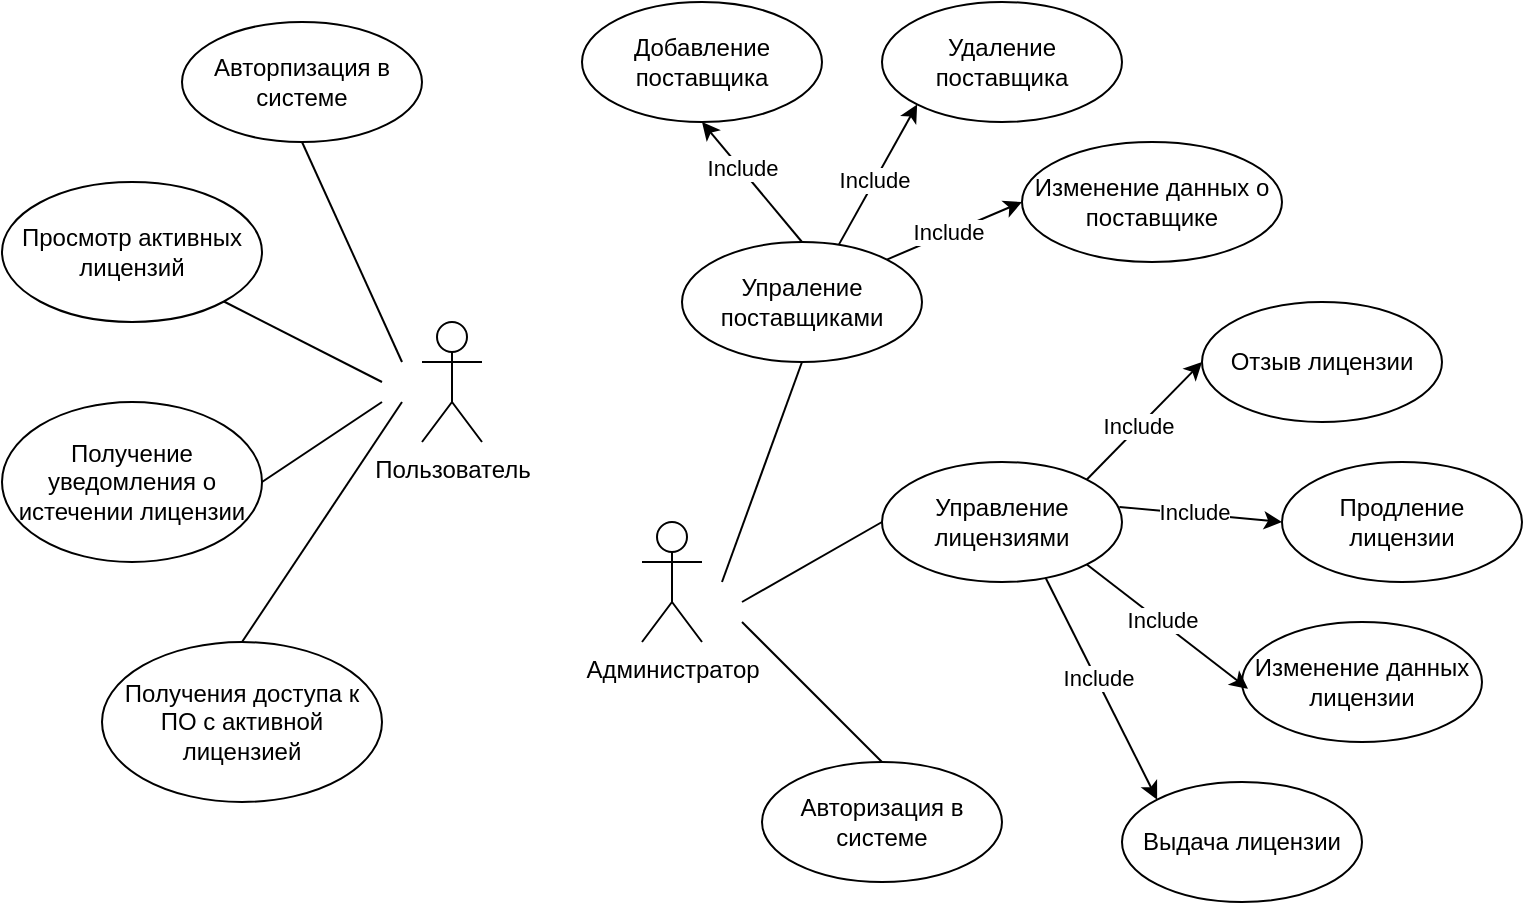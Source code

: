 <mxfile version="21.6.8" type="device">
  <diagram name="Страница — 1" id="VjvKcO8ryV0LRnuHkB8O">
    <mxGraphModel dx="1050" dy="629" grid="0" gridSize="10" guides="1" tooltips="1" connect="1" arrows="1" fold="1" page="1" pageScale="1" pageWidth="827" pageHeight="1169" math="0" shadow="0">
      <root>
        <mxCell id="0" />
        <mxCell id="1" parent="0" />
        <mxCell id="dO7zKge_xhxy4rsGCmZ1-10" style="rounded=0;orthogonalLoop=1;jettySize=auto;html=1;entryX=0.5;entryY=1;entryDx=0;entryDy=0;endArrow=none;endFill=0;" parent="1" target="dO7zKge_xhxy4rsGCmZ1-5" edge="1">
          <mxGeometry relative="1" as="geometry">
            <mxPoint x="230" y="340" as="sourcePoint" />
          </mxGeometry>
        </mxCell>
        <mxCell id="dO7zKge_xhxy4rsGCmZ1-1" value="Пользователь" style="shape=umlActor;verticalLabelPosition=bottom;verticalAlign=top;html=1;outlineConnect=0;" parent="1" vertex="1">
          <mxGeometry x="240" y="320" width="30" height="60" as="geometry" />
        </mxCell>
        <mxCell id="dO7zKge_xhxy4rsGCmZ1-2" value="Администратор" style="shape=umlActor;verticalLabelPosition=bottom;verticalAlign=top;html=1;outlineConnect=0;" parent="1" vertex="1">
          <mxGeometry x="350" y="420" width="30" height="60" as="geometry" />
        </mxCell>
        <mxCell id="dO7zKge_xhxy4rsGCmZ1-5" value="Авторпизация в системе" style="ellipse;whiteSpace=wrap;html=1;" parent="1" vertex="1">
          <mxGeometry x="120" y="170" width="120" height="60" as="geometry" />
        </mxCell>
        <mxCell id="dO7zKge_xhxy4rsGCmZ1-6" value="Просмотр активных лицензий" style="ellipse;whiteSpace=wrap;html=1;" parent="1" vertex="1">
          <mxGeometry x="30" y="250" width="130" height="70" as="geometry" />
        </mxCell>
        <mxCell id="dO7zKge_xhxy4rsGCmZ1-7" value="Получение уведомления о истечении лицензии" style="ellipse;whiteSpace=wrap;html=1;" parent="1" vertex="1">
          <mxGeometry x="30" y="360" width="130" height="80" as="geometry" />
        </mxCell>
        <mxCell id="dO7zKge_xhxy4rsGCmZ1-8" value="Получения доступа к ПО с активной лицензией" style="ellipse;whiteSpace=wrap;html=1;" parent="1" vertex="1">
          <mxGeometry x="80" y="480" width="140" height="80" as="geometry" />
        </mxCell>
        <mxCell id="dO7zKge_xhxy4rsGCmZ1-11" style="rounded=0;orthogonalLoop=1;jettySize=auto;html=1;entryX=1;entryY=1;entryDx=0;entryDy=0;endArrow=none;endFill=0;" parent="1" target="dO7zKge_xhxy4rsGCmZ1-6" edge="1">
          <mxGeometry relative="1" as="geometry">
            <mxPoint x="220" y="350" as="sourcePoint" />
            <mxPoint x="190" y="240" as="targetPoint" />
          </mxGeometry>
        </mxCell>
        <mxCell id="dO7zKge_xhxy4rsGCmZ1-12" style="rounded=0;orthogonalLoop=1;jettySize=auto;html=1;entryX=1;entryY=0.5;entryDx=0;entryDy=0;endArrow=none;endFill=0;" parent="1" target="dO7zKge_xhxy4rsGCmZ1-7" edge="1">
          <mxGeometry relative="1" as="geometry">
            <mxPoint x="220" y="360" as="sourcePoint" />
            <mxPoint x="151" y="320" as="targetPoint" />
          </mxGeometry>
        </mxCell>
        <mxCell id="dO7zKge_xhxy4rsGCmZ1-13" style="rounded=0;orthogonalLoop=1;jettySize=auto;html=1;entryX=0.5;entryY=0;entryDx=0;entryDy=0;endArrow=none;endFill=0;" parent="1" target="dO7zKge_xhxy4rsGCmZ1-8" edge="1">
          <mxGeometry relative="1" as="geometry">
            <mxPoint x="230" y="360" as="sourcePoint" />
            <mxPoint x="170" y="410" as="targetPoint" />
          </mxGeometry>
        </mxCell>
        <mxCell id="dO7zKge_xhxy4rsGCmZ1-27" style="rounded=0;orthogonalLoop=1;jettySize=auto;html=1;exitX=0.5;exitY=0;exitDx=0;exitDy=0;entryX=0.5;entryY=1;entryDx=0;entryDy=0;" parent="1" source="dO7zKge_xhxy4rsGCmZ1-14" target="dO7zKge_xhxy4rsGCmZ1-20" edge="1">
          <mxGeometry relative="1" as="geometry" />
        </mxCell>
        <mxCell id="dO7zKge_xhxy4rsGCmZ1-28" value="Include" style="edgeLabel;html=1;align=center;verticalAlign=middle;resizable=0;points=[];" parent="dO7zKge_xhxy4rsGCmZ1-27" vertex="1" connectable="0">
          <mxGeometry x="0.23" relative="1" as="geometry">
            <mxPoint as="offset" />
          </mxGeometry>
        </mxCell>
        <mxCell id="dO7zKge_xhxy4rsGCmZ1-30" style="rounded=0;orthogonalLoop=1;jettySize=auto;html=1;exitX=0.653;exitY=0.024;exitDx=0;exitDy=0;entryX=0;entryY=1;entryDx=0;entryDy=0;exitPerimeter=0;" parent="1" source="dO7zKge_xhxy4rsGCmZ1-14" target="dO7zKge_xhxy4rsGCmZ1-21" edge="1">
          <mxGeometry relative="1" as="geometry" />
        </mxCell>
        <mxCell id="dO7zKge_xhxy4rsGCmZ1-31" value="Include" style="edgeLabel;html=1;align=center;verticalAlign=middle;resizable=0;points=[];" parent="dO7zKge_xhxy4rsGCmZ1-30" vertex="1" connectable="0">
          <mxGeometry x="-0.084" y="1" relative="1" as="geometry">
            <mxPoint as="offset" />
          </mxGeometry>
        </mxCell>
        <mxCell id="dO7zKge_xhxy4rsGCmZ1-14" value="Упраление поставщиками" style="ellipse;whiteSpace=wrap;html=1;" parent="1" vertex="1">
          <mxGeometry x="370" y="280" width="120" height="60" as="geometry" />
        </mxCell>
        <mxCell id="dO7zKge_xhxy4rsGCmZ1-15" value="Управление лицензиями" style="ellipse;whiteSpace=wrap;html=1;" parent="1" vertex="1">
          <mxGeometry x="470" y="390" width="120" height="60" as="geometry" />
        </mxCell>
        <mxCell id="dO7zKge_xhxy4rsGCmZ1-16" value="Авторизация в системе" style="ellipse;whiteSpace=wrap;html=1;" parent="1" vertex="1">
          <mxGeometry x="410" y="540" width="120" height="60" as="geometry" />
        </mxCell>
        <mxCell id="dO7zKge_xhxy4rsGCmZ1-17" style="rounded=0;orthogonalLoop=1;jettySize=auto;html=1;endArrow=none;endFill=0;exitX=0.5;exitY=0;exitDx=0;exitDy=0;" parent="1" source="dO7zKge_xhxy4rsGCmZ1-16" edge="1">
          <mxGeometry relative="1" as="geometry">
            <mxPoint x="130" y="450" as="sourcePoint" />
            <mxPoint x="400" y="470" as="targetPoint" />
          </mxGeometry>
        </mxCell>
        <mxCell id="dO7zKge_xhxy4rsGCmZ1-18" style="rounded=0;orthogonalLoop=1;jettySize=auto;html=1;endArrow=none;endFill=0;exitX=0;exitY=0.5;exitDx=0;exitDy=0;" parent="1" source="dO7zKge_xhxy4rsGCmZ1-15" edge="1">
          <mxGeometry relative="1" as="geometry">
            <mxPoint x="480" y="550" as="sourcePoint" />
            <mxPoint x="400" y="460" as="targetPoint" />
          </mxGeometry>
        </mxCell>
        <mxCell id="dO7zKge_xhxy4rsGCmZ1-19" style="rounded=0;orthogonalLoop=1;jettySize=auto;html=1;endArrow=none;endFill=0;exitX=0.5;exitY=1;exitDx=0;exitDy=0;" parent="1" source="dO7zKge_xhxy4rsGCmZ1-14" edge="1">
          <mxGeometry relative="1" as="geometry">
            <mxPoint x="480" y="430" as="sourcePoint" />
            <mxPoint x="390" y="450" as="targetPoint" />
          </mxGeometry>
        </mxCell>
        <mxCell id="dO7zKge_xhxy4rsGCmZ1-20" value="Добавление поставщика" style="ellipse;whiteSpace=wrap;html=1;" parent="1" vertex="1">
          <mxGeometry x="320" y="160" width="120" height="60" as="geometry" />
        </mxCell>
        <mxCell id="dO7zKge_xhxy4rsGCmZ1-21" value="Удаление поставщика" style="ellipse;whiteSpace=wrap;html=1;" parent="1" vertex="1">
          <mxGeometry x="470" y="160" width="120" height="60" as="geometry" />
        </mxCell>
        <mxCell id="dO7zKge_xhxy4rsGCmZ1-22" value="Изменение данных о поставщике" style="ellipse;whiteSpace=wrap;html=1;" parent="1" vertex="1">
          <mxGeometry x="540" y="230" width="130" height="60" as="geometry" />
        </mxCell>
        <mxCell id="dO7zKge_xhxy4rsGCmZ1-23" value="Отзыв лицензии" style="ellipse;whiteSpace=wrap;html=1;" parent="1" vertex="1">
          <mxGeometry x="630" y="310" width="120" height="60" as="geometry" />
        </mxCell>
        <mxCell id="dO7zKge_xhxy4rsGCmZ1-24" value="Продление лицензии" style="ellipse;whiteSpace=wrap;html=1;" parent="1" vertex="1">
          <mxGeometry x="670" y="390" width="120" height="60" as="geometry" />
        </mxCell>
        <mxCell id="dO7zKge_xhxy4rsGCmZ1-25" value="Выдача лицензии" style="ellipse;whiteSpace=wrap;html=1;" parent="1" vertex="1">
          <mxGeometry x="590" y="550" width="120" height="60" as="geometry" />
        </mxCell>
        <mxCell id="dO7zKge_xhxy4rsGCmZ1-26" value="Изменение данных лицензии" style="ellipse;whiteSpace=wrap;html=1;" parent="1" vertex="1">
          <mxGeometry x="650" y="470" width="120" height="60" as="geometry" />
        </mxCell>
        <mxCell id="dO7zKge_xhxy4rsGCmZ1-32" style="rounded=0;orthogonalLoop=1;jettySize=auto;html=1;exitX=1;exitY=0;exitDx=0;exitDy=0;entryX=0;entryY=0.5;entryDx=0;entryDy=0;" parent="1" source="dO7zKge_xhxy4rsGCmZ1-14" target="dO7zKge_xhxy4rsGCmZ1-22" edge="1">
          <mxGeometry relative="1" as="geometry">
            <mxPoint x="458" y="291" as="sourcePoint" />
            <mxPoint x="498" y="221" as="targetPoint" />
          </mxGeometry>
        </mxCell>
        <mxCell id="dO7zKge_xhxy4rsGCmZ1-33" value="Include" style="edgeLabel;html=1;align=center;verticalAlign=middle;resizable=0;points=[];" parent="dO7zKge_xhxy4rsGCmZ1-32" vertex="1" connectable="0">
          <mxGeometry x="-0.084" y="1" relative="1" as="geometry">
            <mxPoint as="offset" />
          </mxGeometry>
        </mxCell>
        <mxCell id="dO7zKge_xhxy4rsGCmZ1-34" style="rounded=0;orthogonalLoop=1;jettySize=auto;html=1;exitX=1;exitY=0;exitDx=0;exitDy=0;entryX=0;entryY=0.5;entryDx=0;entryDy=0;" parent="1" source="dO7zKge_xhxy4rsGCmZ1-15" target="dO7zKge_xhxy4rsGCmZ1-23" edge="1">
          <mxGeometry relative="1" as="geometry">
            <mxPoint x="468" y="301" as="sourcePoint" />
            <mxPoint x="508" y="231" as="targetPoint" />
          </mxGeometry>
        </mxCell>
        <mxCell id="dO7zKge_xhxy4rsGCmZ1-35" value="Include" style="edgeLabel;html=1;align=center;verticalAlign=middle;resizable=0;points=[];" parent="dO7zKge_xhxy4rsGCmZ1-34" vertex="1" connectable="0">
          <mxGeometry x="-0.084" y="1" relative="1" as="geometry">
            <mxPoint as="offset" />
          </mxGeometry>
        </mxCell>
        <mxCell id="dO7zKge_xhxy4rsGCmZ1-36" style="rounded=0;orthogonalLoop=1;jettySize=auto;html=1;exitX=0.989;exitY=0.374;exitDx=0;exitDy=0;entryX=0;entryY=0.5;entryDx=0;entryDy=0;exitPerimeter=0;" parent="1" source="dO7zKge_xhxy4rsGCmZ1-15" target="dO7zKge_xhxy4rsGCmZ1-24" edge="1">
          <mxGeometry relative="1" as="geometry">
            <mxPoint x="582" y="409" as="sourcePoint" />
            <mxPoint x="640" y="350" as="targetPoint" />
          </mxGeometry>
        </mxCell>
        <mxCell id="dO7zKge_xhxy4rsGCmZ1-37" value="Include" style="edgeLabel;html=1;align=center;verticalAlign=middle;resizable=0;points=[];" parent="dO7zKge_xhxy4rsGCmZ1-36" vertex="1" connectable="0">
          <mxGeometry x="-0.084" y="1" relative="1" as="geometry">
            <mxPoint as="offset" />
          </mxGeometry>
        </mxCell>
        <mxCell id="dO7zKge_xhxy4rsGCmZ1-38" style="rounded=0;orthogonalLoop=1;jettySize=auto;html=1;exitX=1;exitY=1;exitDx=0;exitDy=0;entryX=0.025;entryY=0.557;entryDx=0;entryDy=0;entryPerimeter=0;" parent="1" source="dO7zKge_xhxy4rsGCmZ1-15" target="dO7zKge_xhxy4rsGCmZ1-26" edge="1">
          <mxGeometry relative="1" as="geometry">
            <mxPoint x="592" y="419" as="sourcePoint" />
            <mxPoint x="650" y="360" as="targetPoint" />
          </mxGeometry>
        </mxCell>
        <mxCell id="dO7zKge_xhxy4rsGCmZ1-39" value="Include" style="edgeLabel;html=1;align=center;verticalAlign=middle;resizable=0;points=[];" parent="dO7zKge_xhxy4rsGCmZ1-38" vertex="1" connectable="0">
          <mxGeometry x="-0.084" y="1" relative="1" as="geometry">
            <mxPoint as="offset" />
          </mxGeometry>
        </mxCell>
        <mxCell id="dO7zKge_xhxy4rsGCmZ1-40" style="rounded=0;orthogonalLoop=1;jettySize=auto;html=1;exitX=0.681;exitY=0.963;exitDx=0;exitDy=0;entryX=0;entryY=0;entryDx=0;entryDy=0;exitPerimeter=0;" parent="1" source="dO7zKge_xhxy4rsGCmZ1-15" target="dO7zKge_xhxy4rsGCmZ1-25" edge="1">
          <mxGeometry relative="1" as="geometry">
            <mxPoint x="582" y="451" as="sourcePoint" />
            <mxPoint x="663" y="513" as="targetPoint" />
          </mxGeometry>
        </mxCell>
        <mxCell id="dO7zKge_xhxy4rsGCmZ1-41" value="Include" style="edgeLabel;html=1;align=center;verticalAlign=middle;resizable=0;points=[];" parent="dO7zKge_xhxy4rsGCmZ1-40" vertex="1" connectable="0">
          <mxGeometry x="-0.084" y="1" relative="1" as="geometry">
            <mxPoint as="offset" />
          </mxGeometry>
        </mxCell>
      </root>
    </mxGraphModel>
  </diagram>
</mxfile>
